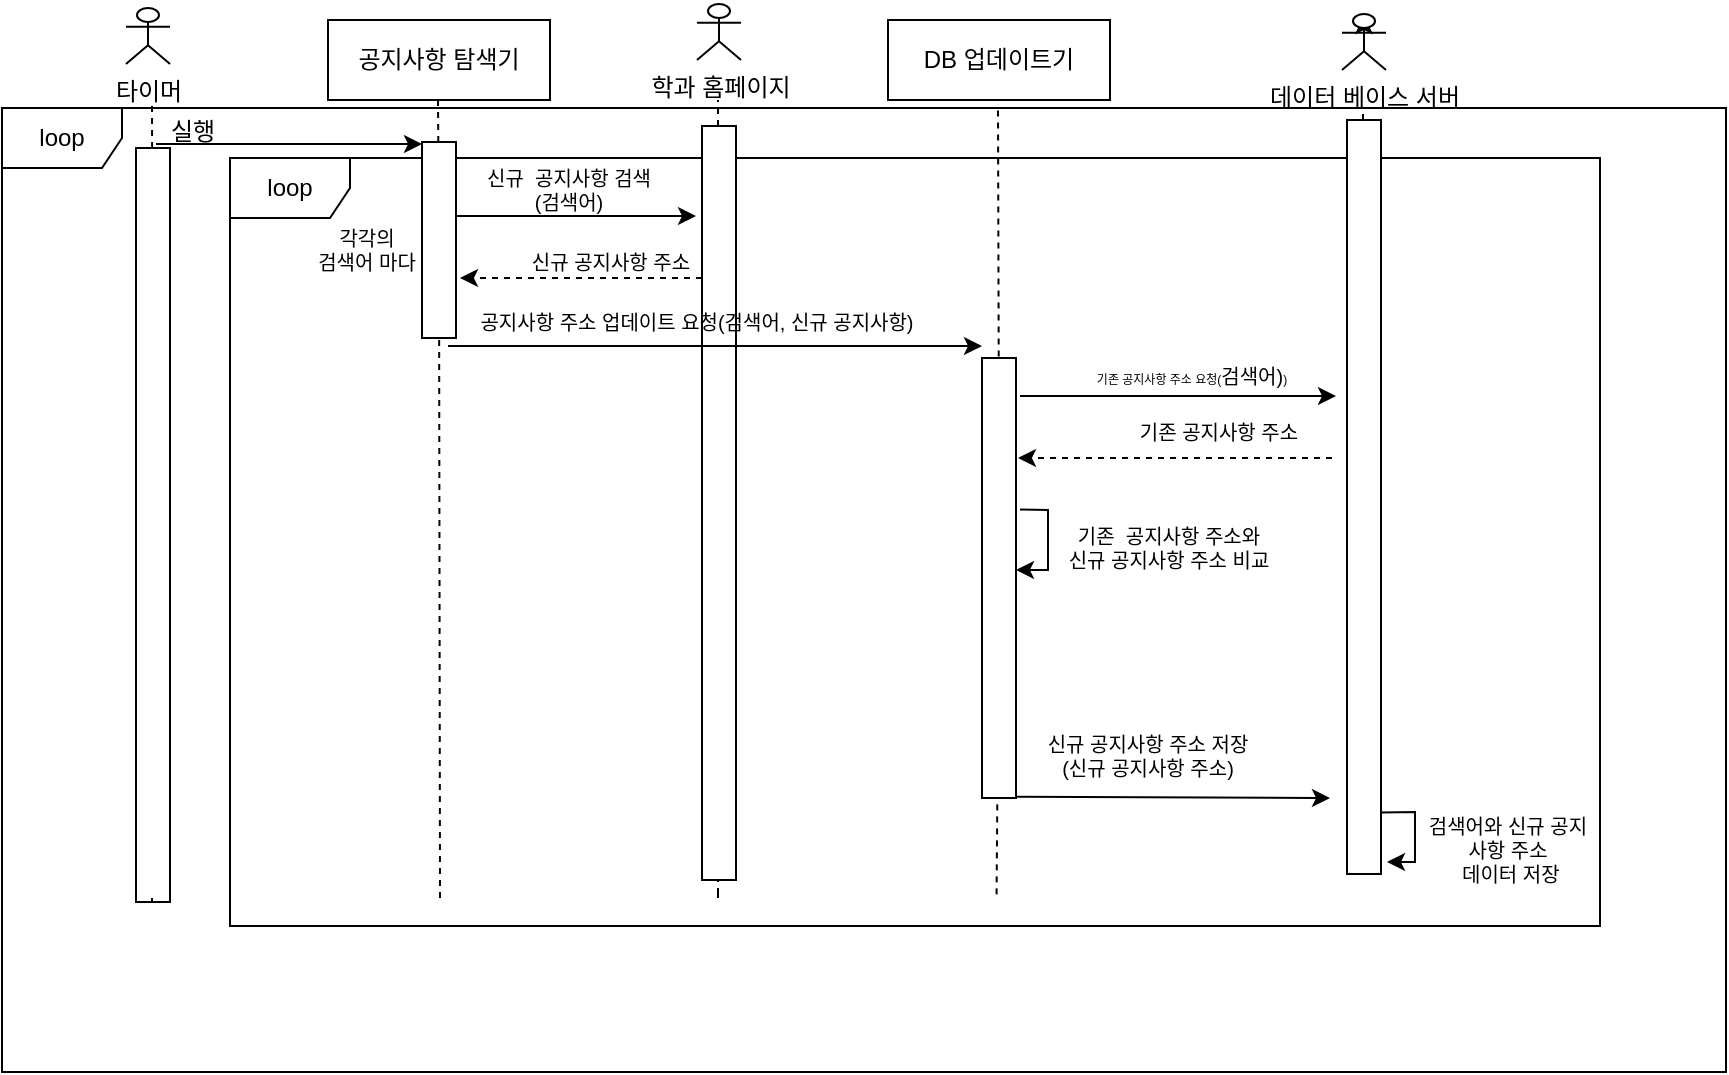 <mxfile version="16.0.0" type="github">
  <diagram id="w5JJpwKvcG8Qmcq6C42V" name="Page-1">
    <mxGraphModel dx="1438" dy="571" grid="0" gridSize="10" guides="1" tooltips="1" connect="1" arrows="1" fold="1" page="0" pageScale="1" pageWidth="827" pageHeight="1169" math="0" shadow="0">
      <root>
        <mxCell id="0" />
        <mxCell id="1" parent="0" />
        <mxCell id="DnXVszGWu2C469V2HKrR-41" value="loop" style="shape=umlFrame;whiteSpace=wrap;html=1;" parent="1" vertex="1">
          <mxGeometry x="19" y="202" width="685" height="384" as="geometry" />
        </mxCell>
        <mxCell id="DnXVszGWu2C469V2HKrR-1" value="신규&amp;nbsp; 공지사항 검색&lt;br&gt;(검색어)" style="text;html=1;strokeColor=none;fillColor=none;align=center;verticalAlign=middle;whiteSpace=wrap;rounded=0;fontSize=10;" parent="1" vertex="1">
          <mxGeometry x="116" y="204" width="145" height="28" as="geometry" />
        </mxCell>
        <mxCell id="DnXVszGWu2C469V2HKrR-2" value="타이머" style="shape=umlActor;verticalLabelPosition=bottom;verticalAlign=top;html=1;outlineConnect=0;fontFamily=Helvetica;fontSize=12;fontColor=rgba(0, 0, 0, 1);align=center;strokeColor=rgba(0, 0, 0, 1);fillColor=rgba(255, 255, 255, 1);" parent="1" vertex="1">
          <mxGeometry x="-33" y="127" width="22" height="28" as="geometry" />
        </mxCell>
        <mxCell id="DnXVszGWu2C469V2HKrR-3" value="" style="endArrow=none;dashed=1;html=1;rounded=0;startArrow=none;" parent="1" source="DnXVszGWu2C469V2HKrR-43" edge="1">
          <mxGeometry width="50" height="50" relative="1" as="geometry">
            <mxPoint x="-20" y="572" as="sourcePoint" />
            <mxPoint x="-20" y="174" as="targetPoint" />
          </mxGeometry>
        </mxCell>
        <mxCell id="DnXVszGWu2C469V2HKrR-4" value="" style="endArrow=classic;html=1;rounded=0;" parent="1" edge="1">
          <mxGeometry width="50" height="50" relative="1" as="geometry">
            <mxPoint x="-18" y="195" as="sourcePoint" />
            <mxPoint x="115" y="195" as="targetPoint" />
          </mxGeometry>
        </mxCell>
        <mxCell id="DnXVszGWu2C469V2HKrR-5" value="실행" style="text;html=1;strokeColor=none;fillColor=none;align=center;verticalAlign=middle;whiteSpace=wrap;rounded=0;" parent="1" vertex="1">
          <mxGeometry x="-42" y="174" width="85" height="30" as="geometry" />
        </mxCell>
        <mxCell id="DnXVszGWu2C469V2HKrR-6" value="공지사항 탐색기" style="rounded=0;whiteSpace=wrap;html=1;" parent="1" vertex="1">
          <mxGeometry x="68" y="133" width="111" height="40" as="geometry" />
        </mxCell>
        <mxCell id="DnXVszGWu2C469V2HKrR-7" value="DB 업데이트기" style="rounded=0;whiteSpace=wrap;html=1;" parent="1" vertex="1">
          <mxGeometry x="348" y="133" width="111" height="40" as="geometry" />
        </mxCell>
        <mxCell id="DnXVszGWu2C469V2HKrR-8" value="" style="endArrow=none;dashed=1;html=1;rounded=0;startArrow=none;" parent="1" source="DnXVszGWu2C469V2HKrR-18" edge="1">
          <mxGeometry x="110.5" y="139" width="50" height="50" as="geometry">
            <mxPoint x="585.5" y="510" as="sourcePoint" />
            <mxPoint x="585.5" y="179" as="targetPoint" />
          </mxGeometry>
        </mxCell>
        <mxCell id="DnXVszGWu2C469V2HKrR-9" value="" style="endArrow=none;dashed=1;html=1;rounded=0;startArrow=none;exitX=0.526;exitY=0.951;exitDx=0;exitDy=0;exitPerimeter=0;" parent="1" source="DnXVszGWu2C469V2HKrR-38" edge="1">
          <mxGeometry x="68" y="133" width="50" height="50" as="geometry">
            <mxPoint x="403.252" y="293" as="sourcePoint" />
            <mxPoint x="403" y="176" as="targetPoint" />
          </mxGeometry>
        </mxCell>
        <mxCell id="DnXVszGWu2C469V2HKrR-10" value="" style="endArrow=none;dashed=1;html=1;rounded=0;startArrow=none;" parent="1" edge="1">
          <mxGeometry x="68" y="133" width="50" height="50" as="geometry">
            <mxPoint x="263" y="570" as="sourcePoint" />
            <mxPoint x="263" y="173" as="targetPoint" />
          </mxGeometry>
        </mxCell>
        <mxCell id="DnXVszGWu2C469V2HKrR-11" value="" style="endArrow=none;dashed=1;html=1;rounded=0;startArrow=none;" parent="1" source="DnXVszGWu2C469V2HKrR-17" edge="1">
          <mxGeometry x="68" y="133" width="50" height="50" as="geometry">
            <mxPoint x="123" y="504" as="sourcePoint" />
            <mxPoint x="123" y="173" as="targetPoint" />
          </mxGeometry>
        </mxCell>
        <mxCell id="DnXVszGWu2C469V2HKrR-12" value="" style="endArrow=classic;html=1;rounded=0;" parent="1" edge="1">
          <mxGeometry x="68" y="158" width="50" height="50" as="geometry">
            <mxPoint x="131" y="231" as="sourcePoint" />
            <mxPoint x="252" y="231" as="targetPoint" />
          </mxGeometry>
        </mxCell>
        <mxCell id="DnXVszGWu2C469V2HKrR-13" value="" style="endArrow=classic;html=1;rounded=0;dashed=1;" parent="1" edge="1">
          <mxGeometry x="68" y="143" width="50" height="50" as="geometry">
            <mxPoint x="267" y="262" as="sourcePoint" />
            <mxPoint x="134" y="262" as="targetPoint" />
          </mxGeometry>
        </mxCell>
        <mxCell id="DnXVszGWu2C469V2HKrR-14" value="" style="endArrow=classic;html=1;rounded=0;dashed=1;" parent="1" edge="1">
          <mxGeometry x="68" y="149" width="50" height="50" as="geometry">
            <mxPoint x="570" y="352" as="sourcePoint" />
            <mxPoint x="413" y="352" as="targetPoint" />
          </mxGeometry>
        </mxCell>
        <mxCell id="DnXVszGWu2C469V2HKrR-15" value="" style="endArrow=classic;html=1;rounded=0;" parent="1" edge="1">
          <mxGeometry x="68" y="150" width="50" height="50" as="geometry">
            <mxPoint x="414" y="321" as="sourcePoint" />
            <mxPoint x="572" y="321" as="targetPoint" />
          </mxGeometry>
        </mxCell>
        <mxCell id="DnXVszGWu2C469V2HKrR-16" value="" style="endArrow=classic;html=1;rounded=0;exitX=0.873;exitY=0.044;exitDx=0;exitDy=0;exitPerimeter=0;" parent="1" edge="1">
          <mxGeometry x="46" y="245" width="50" height="50" as="geometry">
            <mxPoint x="409.585" y="521.32" as="sourcePoint" />
            <mxPoint x="569" y="522" as="targetPoint" />
          </mxGeometry>
        </mxCell>
        <mxCell id="DnXVszGWu2C469V2HKrR-17" value="" style="rounded=0;whiteSpace=wrap;html=1;" parent="1" vertex="1">
          <mxGeometry x="115" y="194" width="17" height="98" as="geometry" />
        </mxCell>
        <mxCell id="DnXVszGWu2C469V2HKrR-18" value="" style="rounded=0;whiteSpace=wrap;html=1;" parent="1" vertex="1">
          <mxGeometry x="577.5" y="183" width="17" height="377" as="geometry" />
        </mxCell>
        <mxCell id="DnXVszGWu2C469V2HKrR-19" value="&lt;font style=&quot;font-size: 6px&quot;&gt;기존 공지사항 주소 요청(&lt;span style=&quot;font-size: 10px&quot;&gt;검색어)&lt;/span&gt;)&lt;/font&gt;" style="text;html=1;strokeColor=none;fillColor=none;align=center;verticalAlign=middle;whiteSpace=wrap;rounded=0;fontSize=6;" parent="1" vertex="1">
          <mxGeometry x="403" y="296" width="194" height="30" as="geometry" />
        </mxCell>
        <mxCell id="DnXVszGWu2C469V2HKrR-20" value="" style="endArrow=classic;html=1;rounded=0;fontSize=10;exitX=1;exitY=0.25;exitDx=0;exitDy=0;" parent="1" edge="1">
          <mxGeometry x="110.5" y="201" width="50" height="50" as="geometry">
            <mxPoint x="594.5" y="529.25" as="sourcePoint" />
            <mxPoint x="597.5" y="554" as="targetPoint" />
            <Array as="points">
              <mxPoint x="611.5" y="529" />
              <mxPoint x="611.5" y="554" />
            </Array>
          </mxGeometry>
        </mxCell>
        <mxCell id="DnXVszGWu2C469V2HKrR-21" value="검색어와 신규 공지사항 주소&lt;br&gt;&amp;nbsp;데이터 저장" style="text;html=1;strokeColor=none;fillColor=none;align=center;verticalAlign=middle;whiteSpace=wrap;rounded=0;fontSize=10;" parent="1" vertex="1">
          <mxGeometry x="615" y="533" width="86" height="30" as="geometry" />
        </mxCell>
        <mxCell id="DnXVszGWu2C469V2HKrR-23" value="신규 공지사항 주소" style="text;html=1;strokeColor=none;fillColor=none;align=center;verticalAlign=middle;whiteSpace=wrap;rounded=0;fontSize=10;" parent="1" vertex="1">
          <mxGeometry x="137" y="239" width="145" height="30" as="geometry" />
        </mxCell>
        <mxCell id="DnXVszGWu2C469V2HKrR-24" value="각각의 &lt;br&gt;검색어 마다" style="text;html=1;strokeColor=none;fillColor=none;align=center;verticalAlign=middle;whiteSpace=wrap;rounded=0;fontSize=10;" parent="1" vertex="1">
          <mxGeometry x="15" y="233" width="145" height="30" as="geometry" />
        </mxCell>
        <mxCell id="DnXVszGWu2C469V2HKrR-25" value="" style="endArrow=none;dashed=1;html=1;rounded=0;" parent="1" edge="1">
          <mxGeometry x="-212" y="196" width="50" height="50" as="geometry">
            <mxPoint x="263" y="572" as="sourcePoint" />
            <mxPoint x="263.008" y="569" as="targetPoint" />
          </mxGeometry>
        </mxCell>
        <mxCell id="DnXVszGWu2C469V2HKrR-26" value="" style="endArrow=none;dashed=1;html=1;rounded=0;" parent="1" target="DnXVszGWu2C469V2HKrR-17" edge="1">
          <mxGeometry x="-351" y="196" width="50" height="50" as="geometry">
            <mxPoint x="124" y="572" as="sourcePoint" />
            <mxPoint x="124" y="393" as="targetPoint" />
          </mxGeometry>
        </mxCell>
        <mxCell id="DnXVszGWu2C469V2HKrR-27" value="" style="endArrow=classic;html=1;rounded=0;fontSize=10;" parent="1" edge="1">
          <mxGeometry width="50" height="50" relative="1" as="geometry">
            <mxPoint x="414" y="377.689" as="sourcePoint" />
            <mxPoint x="412" y="408" as="targetPoint" />
            <Array as="points">
              <mxPoint x="428" y="378" />
              <mxPoint x="428" y="408" />
            </Array>
          </mxGeometry>
        </mxCell>
        <mxCell id="DnXVszGWu2C469V2HKrR-28" value="기존&amp;nbsp; 공지사항 주소와 &lt;br&gt;신규&amp;nbsp;공지사항 주소 비교" style="text;html=1;strokeColor=none;fillColor=none;align=center;verticalAlign=middle;whiteSpace=wrap;rounded=0;fontSize=10;" parent="1" vertex="1">
          <mxGeometry x="423" y="368" width="131" height="58" as="geometry" />
        </mxCell>
        <mxCell id="DnXVszGWu2C469V2HKrR-29" style="edgeStyle=orthogonalEdgeStyle;rounded=0;orthogonalLoop=1;jettySize=auto;html=1;exitX=0.5;exitY=0.5;exitDx=0;exitDy=0;exitPerimeter=0;fontSize=6;" parent="1" source="DnXVszGWu2C469V2HKrR-30" edge="1">
          <mxGeometry relative="1" as="geometry">
            <mxPoint x="586" y="131" as="targetPoint" />
          </mxGeometry>
        </mxCell>
        <mxCell id="DnXVszGWu2C469V2HKrR-30" value="데이터 베이스 서버" style="shape=umlActor;verticalLabelPosition=bottom;verticalAlign=top;html=1;outlineConnect=0;fontFamily=Helvetica;fontSize=12;fontColor=rgba(0, 0, 0, 1);align=center;strokeColor=rgba(0, 0, 0, 1);fillColor=rgba(255, 255, 255, 1);" parent="1" vertex="1">
          <mxGeometry x="575" y="130" width="22" height="28" as="geometry" />
        </mxCell>
        <mxCell id="DnXVszGWu2C469V2HKrR-31" value="학과 홈페이지" style="shape=umlActor;verticalLabelPosition=bottom;verticalAlign=top;html=1;outlineConnect=0;fontFamily=Helvetica;fontSize=12;fontColor=rgba(0, 0, 0, 1);align=center;strokeColor=rgba(0, 0, 0, 1);fillColor=rgba(255, 255, 255, 1);" parent="1" vertex="1">
          <mxGeometry x="252.5" y="125" width="22" height="28" as="geometry" />
        </mxCell>
        <mxCell id="DnXVszGWu2C469V2HKrR-34" value="기존 공지사항 주소" style="text;html=1;strokeColor=none;fillColor=none;align=center;verticalAlign=middle;whiteSpace=wrap;rounded=0;fontSize=10;" parent="1" vertex="1">
          <mxGeometry x="448.5" y="326" width="129" height="25" as="geometry" />
        </mxCell>
        <mxCell id="DnXVszGWu2C469V2HKrR-38" value="" style="rounded=0;whiteSpace=wrap;html=1;" parent="1" vertex="1">
          <mxGeometry x="395" y="302" width="17" height="220" as="geometry" />
        </mxCell>
        <mxCell id="DnXVszGWu2C469V2HKrR-40" value="" style="endArrow=none;dashed=1;html=1;rounded=0;startArrow=none;exitX=0.526;exitY=0.951;exitDx=0;exitDy=0;exitPerimeter=0;" parent="1" target="DnXVszGWu2C469V2HKrR-38" edge="1">
          <mxGeometry x="68" y="133" width="50" height="50" as="geometry">
            <mxPoint x="402.292" y="570.184" as="sourcePoint" />
            <mxPoint x="403" y="176" as="targetPoint" />
          </mxGeometry>
        </mxCell>
        <mxCell id="DnXVszGWu2C469V2HKrR-42" value="" style="rounded=0;whiteSpace=wrap;html=1;" parent="1" vertex="1">
          <mxGeometry x="255" y="186" width="17" height="377" as="geometry" />
        </mxCell>
        <mxCell id="DnXVszGWu2C469V2HKrR-43" value="" style="rounded=0;whiteSpace=wrap;html=1;" parent="1" vertex="1">
          <mxGeometry x="-28" y="197" width="17" height="377" as="geometry" />
        </mxCell>
        <mxCell id="DnXVszGWu2C469V2HKrR-44" value="" style="endArrow=none;dashed=1;html=1;rounded=0;" parent="1" target="DnXVszGWu2C469V2HKrR-43" edge="1">
          <mxGeometry width="50" height="50" relative="1" as="geometry">
            <mxPoint x="-20" y="572" as="sourcePoint" />
            <mxPoint x="-20" y="174" as="targetPoint" />
          </mxGeometry>
        </mxCell>
        <mxCell id="DnXVszGWu2C469V2HKrR-45" value="공지사항 주소 업데이트 요청(검색어, 신규&amp;nbsp;공지사항)" style="text;html=1;strokeColor=none;fillColor=none;align=center;verticalAlign=middle;whiteSpace=wrap;rounded=0;fontSize=10;" parent="1" vertex="1">
          <mxGeometry x="130" y="269" width="245" height="30" as="geometry" />
        </mxCell>
        <mxCell id="DnXVszGWu2C469V2HKrR-46" value="" style="endArrow=classic;html=1;rounded=0;" parent="1" edge="1">
          <mxGeometry x="71" y="137" width="50" height="50" as="geometry">
            <mxPoint x="128" y="296" as="sourcePoint" />
            <mxPoint x="395" y="296" as="targetPoint" />
          </mxGeometry>
        </mxCell>
        <mxCell id="Lg-MOXw8AIeB3v2RUe3L-1" value="신규 공지사항 주소 저장&lt;br&gt;(신규 공지사항 주소)" style="text;html=1;strokeColor=none;fillColor=none;align=center;verticalAlign=middle;whiteSpace=wrap;rounded=0;fontSize=10;" parent="1" vertex="1">
          <mxGeometry x="373" y="486" width="209.5" height="30" as="geometry" />
        </mxCell>
        <mxCell id="Lg-MOXw8AIeB3v2RUe3L-2" value="loop" style="shape=umlFrame;whiteSpace=wrap;html=1;" parent="1" vertex="1">
          <mxGeometry x="-95" y="177" width="862" height="482" as="geometry" />
        </mxCell>
      </root>
    </mxGraphModel>
  </diagram>
</mxfile>
